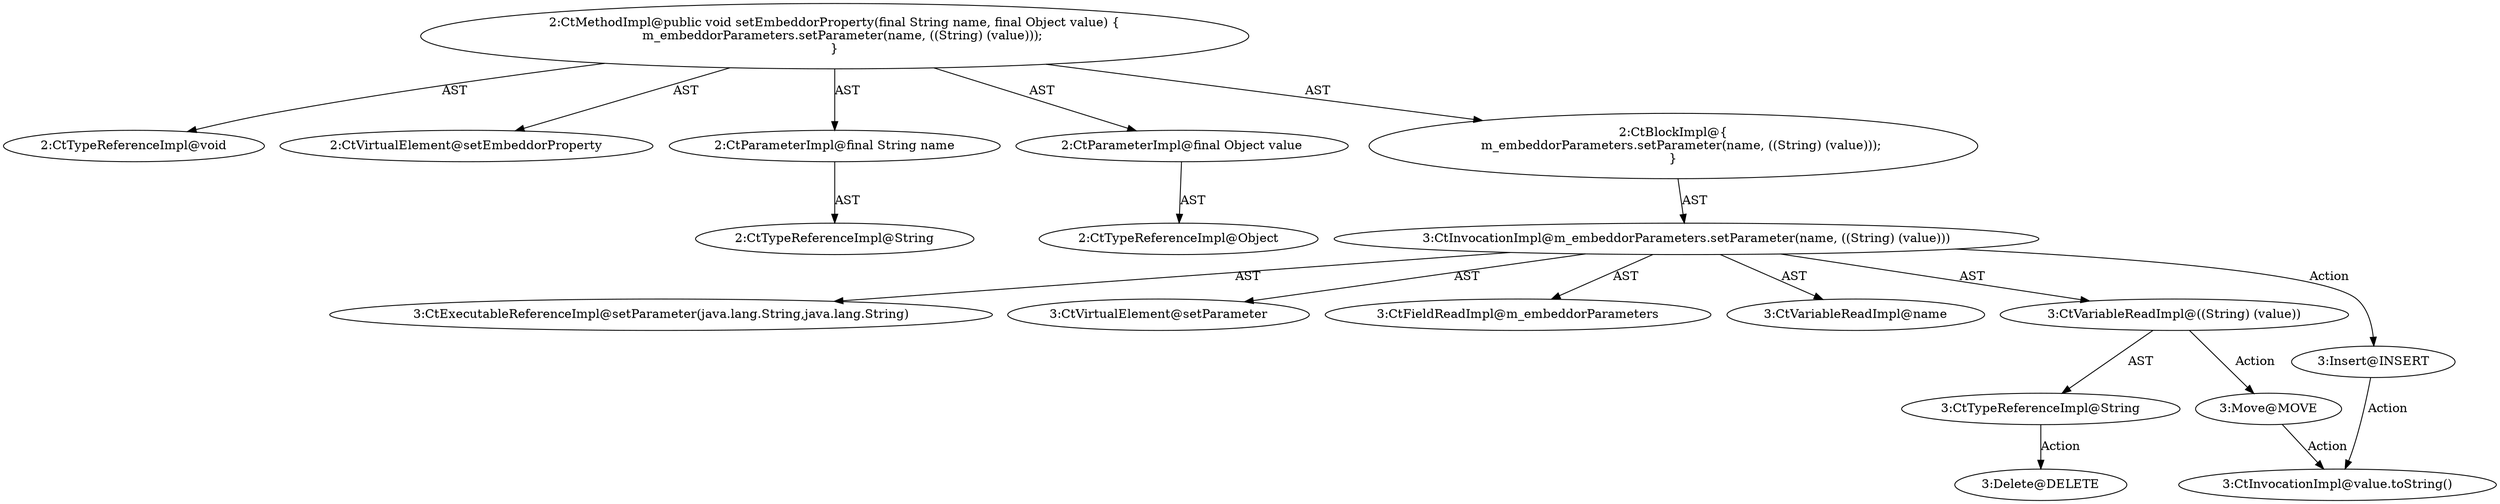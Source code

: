 digraph "setEmbeddorProperty#?,String,Object" {
0 [label="2:CtTypeReferenceImpl@void" shape=ellipse]
1 [label="2:CtVirtualElement@setEmbeddorProperty" shape=ellipse]
2 [label="2:CtParameterImpl@final String name" shape=ellipse]
3 [label="2:CtTypeReferenceImpl@String" shape=ellipse]
4 [label="2:CtParameterImpl@final Object value" shape=ellipse]
5 [label="2:CtTypeReferenceImpl@Object" shape=ellipse]
6 [label="3:CtExecutableReferenceImpl@setParameter(java.lang.String,java.lang.String)" shape=ellipse]
7 [label="3:CtVirtualElement@setParameter" shape=ellipse]
8 [label="3:CtFieldReadImpl@m_embeddorParameters" shape=ellipse]
9 [label="3:CtVariableReadImpl@name" shape=ellipse]
10 [label="3:CtVariableReadImpl@((String) (value))" shape=ellipse]
11 [label="3:CtTypeReferenceImpl@String" shape=ellipse]
12 [label="3:CtInvocationImpl@m_embeddorParameters.setParameter(name, ((String) (value)))" shape=ellipse]
13 [label="2:CtBlockImpl@\{
    m_embeddorParameters.setParameter(name, ((String) (value)));
\}" shape=ellipse]
14 [label="2:CtMethodImpl@public void setEmbeddorProperty(final String name, final Object value) \{
    m_embeddorParameters.setParameter(name, ((String) (value)));
\}" shape=ellipse]
15 [label="3:Delete@DELETE" shape=ellipse]
16 [label="3:Insert@INSERT" shape=ellipse]
17 [label="3:CtInvocationImpl@value.toString()" shape=ellipse]
18 [label="3:Move@MOVE" shape=ellipse]
2 -> 3 [label="AST"];
4 -> 5 [label="AST"];
10 -> 11 [label="AST"];
10 -> 18 [label="Action"];
11 -> 15 [label="Action"];
12 -> 7 [label="AST"];
12 -> 8 [label="AST"];
12 -> 6 [label="AST"];
12 -> 9 [label="AST"];
12 -> 10 [label="AST"];
12 -> 16 [label="Action"];
13 -> 12 [label="AST"];
14 -> 1 [label="AST"];
14 -> 0 [label="AST"];
14 -> 2 [label="AST"];
14 -> 4 [label="AST"];
14 -> 13 [label="AST"];
16 -> 17 [label="Action"];
18 -> 17 [label="Action"];
}